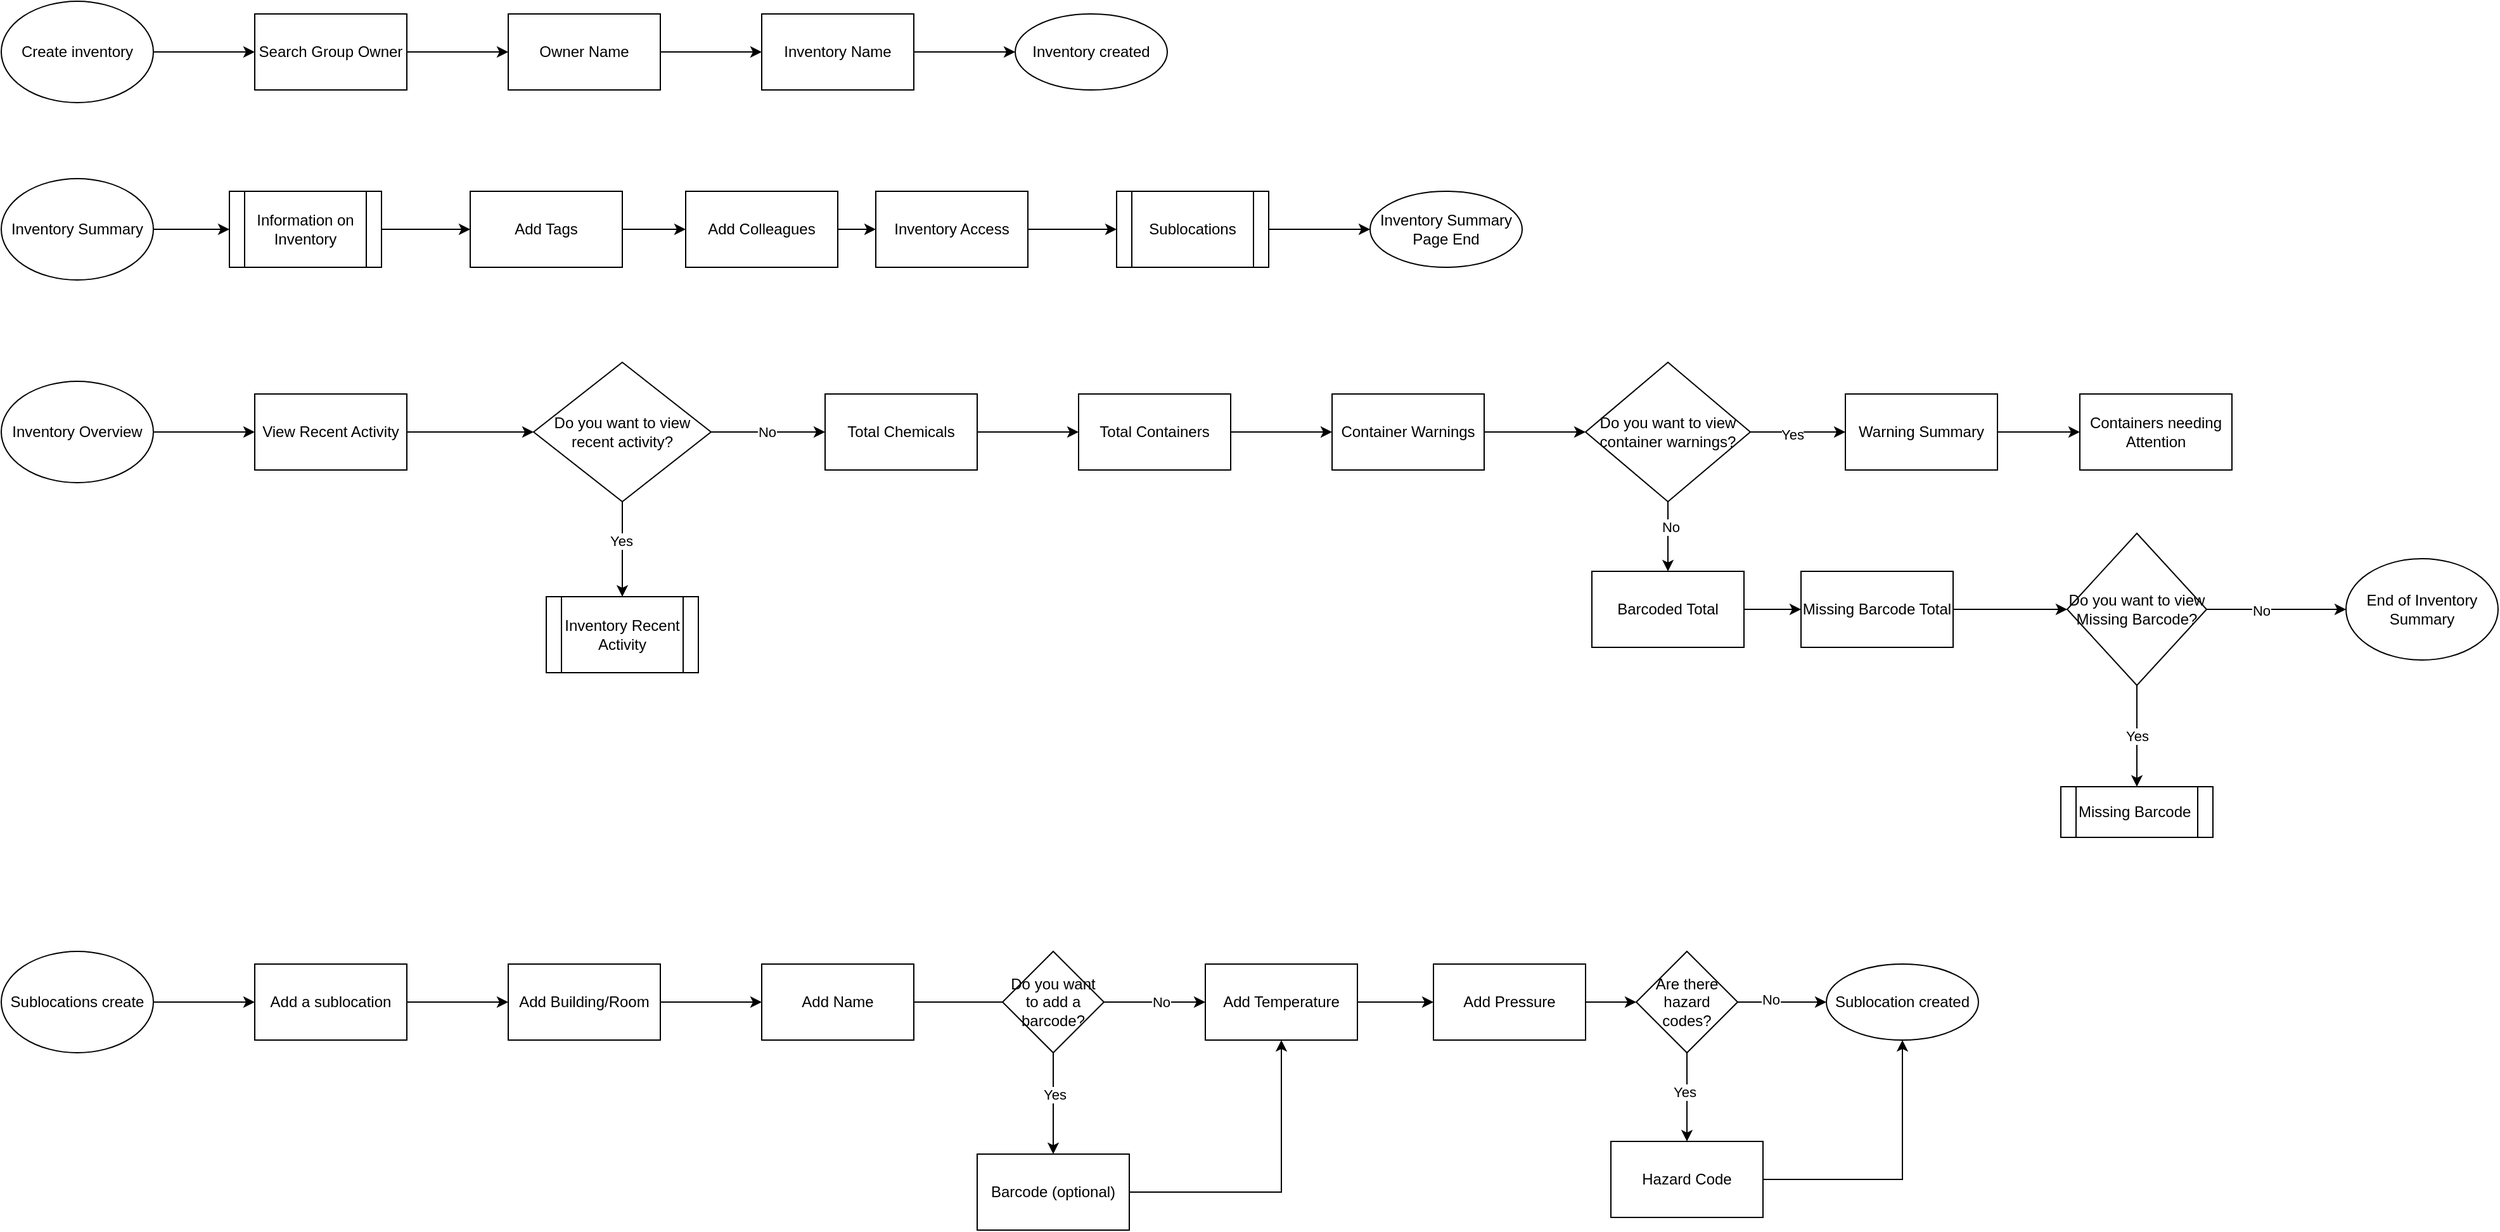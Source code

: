 <mxfile version="16.1.0" type="github">
  <diagram id="J8h-p7_rt16rRzqVJKDh" name="Page-1">
    <mxGraphModel dx="1017" dy="561" grid="1" gridSize="10" guides="1" tooltips="1" connect="1" arrows="1" fold="1" page="1" pageScale="1" pageWidth="850" pageHeight="1100" math="0" shadow="0">
      <root>
        <mxCell id="0" />
        <mxCell id="1" parent="0" />
        <mxCell id="U2cnuOnHCQHUp6ca9xCw-3" value="" style="edgeStyle=orthogonalEdgeStyle;rounded=0;orthogonalLoop=1;jettySize=auto;html=1;" edge="1" parent="1" source="U2cnuOnHCQHUp6ca9xCw-1" target="U2cnuOnHCQHUp6ca9xCw-2">
          <mxGeometry relative="1" as="geometry" />
        </mxCell>
        <mxCell id="U2cnuOnHCQHUp6ca9xCw-1" value="Create inventory" style="ellipse;whiteSpace=wrap;html=1;" vertex="1" parent="1">
          <mxGeometry x="70" y="70" width="120" height="80" as="geometry" />
        </mxCell>
        <mxCell id="U2cnuOnHCQHUp6ca9xCw-5" value="" style="edgeStyle=orthogonalEdgeStyle;rounded=0;orthogonalLoop=1;jettySize=auto;html=1;" edge="1" parent="1" source="U2cnuOnHCQHUp6ca9xCw-2" target="U2cnuOnHCQHUp6ca9xCw-4">
          <mxGeometry relative="1" as="geometry" />
        </mxCell>
        <mxCell id="U2cnuOnHCQHUp6ca9xCw-2" value="Search Group Owner" style="whiteSpace=wrap;html=1;" vertex="1" parent="1">
          <mxGeometry x="270" y="80" width="120" height="60" as="geometry" />
        </mxCell>
        <mxCell id="U2cnuOnHCQHUp6ca9xCw-8" value="" style="edgeStyle=orthogonalEdgeStyle;rounded=0;orthogonalLoop=1;jettySize=auto;html=1;" edge="1" parent="1" source="U2cnuOnHCQHUp6ca9xCw-4" target="U2cnuOnHCQHUp6ca9xCw-7">
          <mxGeometry relative="1" as="geometry" />
        </mxCell>
        <mxCell id="U2cnuOnHCQHUp6ca9xCw-4" value="Owner Name" style="whiteSpace=wrap;html=1;" vertex="1" parent="1">
          <mxGeometry x="470" y="80" width="120" height="60" as="geometry" />
        </mxCell>
        <mxCell id="U2cnuOnHCQHUp6ca9xCw-10" value="" style="edgeStyle=orthogonalEdgeStyle;rounded=0;orthogonalLoop=1;jettySize=auto;html=1;" edge="1" parent="1" source="U2cnuOnHCQHUp6ca9xCw-7" target="U2cnuOnHCQHUp6ca9xCw-9">
          <mxGeometry relative="1" as="geometry" />
        </mxCell>
        <mxCell id="U2cnuOnHCQHUp6ca9xCw-7" value="Inventory Name" style="whiteSpace=wrap;html=1;" vertex="1" parent="1">
          <mxGeometry x="670" y="80" width="120" height="60" as="geometry" />
        </mxCell>
        <mxCell id="U2cnuOnHCQHUp6ca9xCw-9" value="Inventory created" style="ellipse;whiteSpace=wrap;html=1;" vertex="1" parent="1">
          <mxGeometry x="870" y="80" width="120" height="60" as="geometry" />
        </mxCell>
        <mxCell id="U2cnuOnHCQHUp6ca9xCw-21" value="" style="edgeStyle=orthogonalEdgeStyle;rounded=0;orthogonalLoop=1;jettySize=auto;html=1;" edge="1" parent="1" source="U2cnuOnHCQHUp6ca9xCw-11" target="U2cnuOnHCQHUp6ca9xCw-20">
          <mxGeometry relative="1" as="geometry" />
        </mxCell>
        <mxCell id="U2cnuOnHCQHUp6ca9xCw-11" value="Inventory Summary" style="ellipse;whiteSpace=wrap;html=1;" vertex="1" parent="1">
          <mxGeometry x="70" y="210" width="120" height="80" as="geometry" />
        </mxCell>
        <mxCell id="U2cnuOnHCQHUp6ca9xCw-30" value="" style="edgeStyle=orthogonalEdgeStyle;rounded=0;orthogonalLoop=1;jettySize=auto;html=1;" edge="1" parent="1" source="U2cnuOnHCQHUp6ca9xCw-14" target="U2cnuOnHCQHUp6ca9xCw-29">
          <mxGeometry relative="1" as="geometry" />
        </mxCell>
        <mxCell id="U2cnuOnHCQHUp6ca9xCw-14" value="Sublocations" style="shape=process;whiteSpace=wrap;html=1;backgroundOutline=1;" vertex="1" parent="1">
          <mxGeometry x="950" y="220" width="120" height="60" as="geometry" />
        </mxCell>
        <mxCell id="U2cnuOnHCQHUp6ca9xCw-24" value="" style="edgeStyle=orthogonalEdgeStyle;rounded=0;orthogonalLoop=1;jettySize=auto;html=1;" edge="1" parent="1" source="U2cnuOnHCQHUp6ca9xCw-17" target="U2cnuOnHCQHUp6ca9xCw-23">
          <mxGeometry relative="1" as="geometry" />
        </mxCell>
        <mxCell id="U2cnuOnHCQHUp6ca9xCw-17" value="Add Tags" style="whiteSpace=wrap;html=1;" vertex="1" parent="1">
          <mxGeometry x="440" y="220" width="120" height="60" as="geometry" />
        </mxCell>
        <mxCell id="U2cnuOnHCQHUp6ca9xCw-22" value="" style="edgeStyle=orthogonalEdgeStyle;rounded=0;orthogonalLoop=1;jettySize=auto;html=1;" edge="1" parent="1" source="U2cnuOnHCQHUp6ca9xCw-20" target="U2cnuOnHCQHUp6ca9xCw-17">
          <mxGeometry relative="1" as="geometry" />
        </mxCell>
        <mxCell id="U2cnuOnHCQHUp6ca9xCw-20" value="&lt;span&gt;Information on Inventory&lt;/span&gt;" style="shape=process;whiteSpace=wrap;html=1;backgroundOutline=1;" vertex="1" parent="1">
          <mxGeometry x="250" y="220" width="120" height="60" as="geometry" />
        </mxCell>
        <mxCell id="U2cnuOnHCQHUp6ca9xCw-27" value="" style="edgeStyle=orthogonalEdgeStyle;rounded=0;orthogonalLoop=1;jettySize=auto;html=1;" edge="1" parent="1" source="U2cnuOnHCQHUp6ca9xCw-23" target="U2cnuOnHCQHUp6ca9xCw-26">
          <mxGeometry relative="1" as="geometry" />
        </mxCell>
        <mxCell id="U2cnuOnHCQHUp6ca9xCw-23" value="Add Colleagues" style="whiteSpace=wrap;html=1;" vertex="1" parent="1">
          <mxGeometry x="610" y="220" width="120" height="60" as="geometry" />
        </mxCell>
        <mxCell id="U2cnuOnHCQHUp6ca9xCw-28" value="" style="edgeStyle=orthogonalEdgeStyle;rounded=0;orthogonalLoop=1;jettySize=auto;html=1;" edge="1" parent="1" source="U2cnuOnHCQHUp6ca9xCw-26" target="U2cnuOnHCQHUp6ca9xCw-14">
          <mxGeometry relative="1" as="geometry" />
        </mxCell>
        <mxCell id="U2cnuOnHCQHUp6ca9xCw-26" value="Inventory Access" style="whiteSpace=wrap;html=1;" vertex="1" parent="1">
          <mxGeometry x="760" y="220" width="120" height="60" as="geometry" />
        </mxCell>
        <mxCell id="U2cnuOnHCQHUp6ca9xCw-29" value="Inventory Summary Page End" style="ellipse;whiteSpace=wrap;html=1;" vertex="1" parent="1">
          <mxGeometry x="1150" y="220" width="120" height="60" as="geometry" />
        </mxCell>
        <mxCell id="U2cnuOnHCQHUp6ca9xCw-33" value="" style="edgeStyle=orthogonalEdgeStyle;rounded=0;orthogonalLoop=1;jettySize=auto;html=1;" edge="1" parent="1" source="U2cnuOnHCQHUp6ca9xCw-31" target="U2cnuOnHCQHUp6ca9xCw-32">
          <mxGeometry relative="1" as="geometry" />
        </mxCell>
        <mxCell id="U2cnuOnHCQHUp6ca9xCw-31" value="Sublocations create" style="ellipse;whiteSpace=wrap;html=1;" vertex="1" parent="1">
          <mxGeometry x="70" y="820" width="120" height="80" as="geometry" />
        </mxCell>
        <mxCell id="U2cnuOnHCQHUp6ca9xCw-35" value="" style="edgeStyle=orthogonalEdgeStyle;rounded=0;orthogonalLoop=1;jettySize=auto;html=1;" edge="1" parent="1" source="U2cnuOnHCQHUp6ca9xCw-32" target="U2cnuOnHCQHUp6ca9xCw-34">
          <mxGeometry relative="1" as="geometry" />
        </mxCell>
        <mxCell id="U2cnuOnHCQHUp6ca9xCw-32" value="Add a sublocation" style="whiteSpace=wrap;html=1;" vertex="1" parent="1">
          <mxGeometry x="270" y="830" width="120" height="60" as="geometry" />
        </mxCell>
        <mxCell id="U2cnuOnHCQHUp6ca9xCw-37" value="" style="edgeStyle=orthogonalEdgeStyle;rounded=0;orthogonalLoop=1;jettySize=auto;html=1;" edge="1" parent="1" source="U2cnuOnHCQHUp6ca9xCw-34" target="U2cnuOnHCQHUp6ca9xCw-36">
          <mxGeometry relative="1" as="geometry" />
        </mxCell>
        <mxCell id="U2cnuOnHCQHUp6ca9xCw-34" value="Add Building/Room" style="whiteSpace=wrap;html=1;" vertex="1" parent="1">
          <mxGeometry x="470" y="830" width="120" height="60" as="geometry" />
        </mxCell>
        <mxCell id="U2cnuOnHCQHUp6ca9xCw-42" value="" style="edgeStyle=orthogonalEdgeStyle;rounded=0;orthogonalLoop=1;jettySize=auto;html=1;" edge="1" parent="1" source="U2cnuOnHCQHUp6ca9xCw-36" target="U2cnuOnHCQHUp6ca9xCw-41">
          <mxGeometry relative="1" as="geometry" />
        </mxCell>
        <mxCell id="U2cnuOnHCQHUp6ca9xCw-110" value="No" style="edgeLabel;html=1;align=center;verticalAlign=middle;resizable=0;points=[];" vertex="1" connectable="0" parent="U2cnuOnHCQHUp6ca9xCw-42">
          <mxGeometry x="0.696" relative="1" as="geometry">
            <mxPoint as="offset" />
          </mxGeometry>
        </mxCell>
        <mxCell id="U2cnuOnHCQHUp6ca9xCw-36" value="Add Name" style="whiteSpace=wrap;html=1;" vertex="1" parent="1">
          <mxGeometry x="670" y="830" width="120" height="60" as="geometry" />
        </mxCell>
        <mxCell id="U2cnuOnHCQHUp6ca9xCw-111" style="edgeStyle=orthogonalEdgeStyle;rounded=0;orthogonalLoop=1;jettySize=auto;html=1;exitX=1;exitY=0.5;exitDx=0;exitDy=0;entryX=0.5;entryY=1;entryDx=0;entryDy=0;" edge="1" parent="1" source="U2cnuOnHCQHUp6ca9xCw-38" target="U2cnuOnHCQHUp6ca9xCw-41">
          <mxGeometry relative="1" as="geometry" />
        </mxCell>
        <mxCell id="U2cnuOnHCQHUp6ca9xCw-38" value="Barcode (optional)" style="whiteSpace=wrap;html=1;" vertex="1" parent="1">
          <mxGeometry x="840" y="980" width="120" height="60" as="geometry" />
        </mxCell>
        <mxCell id="U2cnuOnHCQHUp6ca9xCw-44" value="" style="edgeStyle=orthogonalEdgeStyle;rounded=0;orthogonalLoop=1;jettySize=auto;html=1;" edge="1" parent="1" source="U2cnuOnHCQHUp6ca9xCw-41" target="U2cnuOnHCQHUp6ca9xCw-43">
          <mxGeometry relative="1" as="geometry" />
        </mxCell>
        <mxCell id="U2cnuOnHCQHUp6ca9xCw-41" value="Add Temperature" style="whiteSpace=wrap;html=1;" vertex="1" parent="1">
          <mxGeometry x="1020" y="830" width="120" height="60" as="geometry" />
        </mxCell>
        <mxCell id="U2cnuOnHCQHUp6ca9xCw-113" value="" style="edgeStyle=orthogonalEdgeStyle;rounded=0;orthogonalLoop=1;jettySize=auto;html=1;" edge="1" parent="1" source="U2cnuOnHCQHUp6ca9xCw-43" target="U2cnuOnHCQHUp6ca9xCw-112">
          <mxGeometry relative="1" as="geometry" />
        </mxCell>
        <mxCell id="U2cnuOnHCQHUp6ca9xCw-43" value="Add Pressure" style="whiteSpace=wrap;html=1;" vertex="1" parent="1">
          <mxGeometry x="1200" y="830" width="120" height="60" as="geometry" />
        </mxCell>
        <mxCell id="U2cnuOnHCQHUp6ca9xCw-45" value="Sublocation created" style="ellipse;whiteSpace=wrap;html=1;" vertex="1" parent="1">
          <mxGeometry x="1510" y="830" width="120" height="60" as="geometry" />
        </mxCell>
        <mxCell id="U2cnuOnHCQHUp6ca9xCw-52" value="" style="edgeStyle=orthogonalEdgeStyle;rounded=0;orthogonalLoop=1;jettySize=auto;html=1;" edge="1" parent="1" source="U2cnuOnHCQHUp6ca9xCw-50" target="U2cnuOnHCQHUp6ca9xCw-45">
          <mxGeometry relative="1" as="geometry" />
        </mxCell>
        <mxCell id="U2cnuOnHCQHUp6ca9xCw-50" value="Hazard Code" style="rounded=0;whiteSpace=wrap;html=1;" vertex="1" parent="1">
          <mxGeometry x="1340" y="970" width="120" height="60" as="geometry" />
        </mxCell>
        <mxCell id="U2cnuOnHCQHUp6ca9xCw-55" value="" style="edgeStyle=orthogonalEdgeStyle;rounded=0;orthogonalLoop=1;jettySize=auto;html=1;" edge="1" parent="1" source="U2cnuOnHCQHUp6ca9xCw-53" target="U2cnuOnHCQHUp6ca9xCw-54">
          <mxGeometry relative="1" as="geometry" />
        </mxCell>
        <mxCell id="U2cnuOnHCQHUp6ca9xCw-53" value="Inventory Overview" style="ellipse;whiteSpace=wrap;html=1;" vertex="1" parent="1">
          <mxGeometry x="70" y="370" width="120" height="80" as="geometry" />
        </mxCell>
        <mxCell id="U2cnuOnHCQHUp6ca9xCw-57" value="" style="edgeStyle=orthogonalEdgeStyle;rounded=0;orthogonalLoop=1;jettySize=auto;html=1;" edge="1" parent="1" source="U2cnuOnHCQHUp6ca9xCw-54" target="U2cnuOnHCQHUp6ca9xCw-56">
          <mxGeometry relative="1" as="geometry" />
        </mxCell>
        <mxCell id="U2cnuOnHCQHUp6ca9xCw-54" value="View Recent Activity" style="whiteSpace=wrap;html=1;" vertex="1" parent="1">
          <mxGeometry x="270" y="380" width="120" height="60" as="geometry" />
        </mxCell>
        <mxCell id="U2cnuOnHCQHUp6ca9xCw-60" value="" style="edgeStyle=orthogonalEdgeStyle;rounded=0;orthogonalLoop=1;jettySize=auto;html=1;" edge="1" parent="1" source="U2cnuOnHCQHUp6ca9xCw-56">
          <mxGeometry relative="1" as="geometry">
            <mxPoint x="560" y="540" as="targetPoint" />
          </mxGeometry>
        </mxCell>
        <mxCell id="U2cnuOnHCQHUp6ca9xCw-61" value="Yes" style="edgeLabel;html=1;align=center;verticalAlign=middle;resizable=0;points=[];" vertex="1" connectable="0" parent="U2cnuOnHCQHUp6ca9xCw-60">
          <mxGeometry x="-0.173" y="-1" relative="1" as="geometry">
            <mxPoint as="offset" />
          </mxGeometry>
        </mxCell>
        <mxCell id="U2cnuOnHCQHUp6ca9xCw-66" value="" style="edgeStyle=orthogonalEdgeStyle;rounded=0;orthogonalLoop=1;jettySize=auto;html=1;" edge="1" parent="1" source="U2cnuOnHCQHUp6ca9xCw-56" target="U2cnuOnHCQHUp6ca9xCw-65">
          <mxGeometry relative="1" as="geometry" />
        </mxCell>
        <mxCell id="U2cnuOnHCQHUp6ca9xCw-67" value="No" style="edgeLabel;html=1;align=center;verticalAlign=middle;resizable=0;points=[];" vertex="1" connectable="0" parent="U2cnuOnHCQHUp6ca9xCw-66">
          <mxGeometry x="-0.022" y="-3" relative="1" as="geometry">
            <mxPoint y="-3" as="offset" />
          </mxGeometry>
        </mxCell>
        <mxCell id="U2cnuOnHCQHUp6ca9xCw-56" value="Do you want to view recent activity?" style="rhombus;whiteSpace=wrap;html=1;" vertex="1" parent="1">
          <mxGeometry x="490" y="355" width="140" height="110" as="geometry" />
        </mxCell>
        <mxCell id="U2cnuOnHCQHUp6ca9xCw-62" value="Inventory Recent Activity" style="shape=process;whiteSpace=wrap;html=1;backgroundOutline=1;" vertex="1" parent="1">
          <mxGeometry x="500" y="540" width="120" height="60" as="geometry" />
        </mxCell>
        <mxCell id="U2cnuOnHCQHUp6ca9xCw-69" value="" style="edgeStyle=orthogonalEdgeStyle;rounded=0;orthogonalLoop=1;jettySize=auto;html=1;" edge="1" parent="1" source="U2cnuOnHCQHUp6ca9xCw-65" target="U2cnuOnHCQHUp6ca9xCw-68">
          <mxGeometry relative="1" as="geometry" />
        </mxCell>
        <mxCell id="U2cnuOnHCQHUp6ca9xCw-65" value="Total Chemicals" style="whiteSpace=wrap;html=1;" vertex="1" parent="1">
          <mxGeometry x="720" y="380" width="120" height="60" as="geometry" />
        </mxCell>
        <mxCell id="U2cnuOnHCQHUp6ca9xCw-71" value="" style="edgeStyle=orthogonalEdgeStyle;rounded=0;orthogonalLoop=1;jettySize=auto;html=1;" edge="1" parent="1" source="U2cnuOnHCQHUp6ca9xCw-68" target="U2cnuOnHCQHUp6ca9xCw-70">
          <mxGeometry relative="1" as="geometry" />
        </mxCell>
        <mxCell id="U2cnuOnHCQHUp6ca9xCw-68" value="Total Containers" style="whiteSpace=wrap;html=1;" vertex="1" parent="1">
          <mxGeometry x="920" y="380" width="120" height="60" as="geometry" />
        </mxCell>
        <mxCell id="U2cnuOnHCQHUp6ca9xCw-73" value="" style="edgeStyle=orthogonalEdgeStyle;rounded=0;orthogonalLoop=1;jettySize=auto;html=1;" edge="1" parent="1" source="U2cnuOnHCQHUp6ca9xCw-70" target="U2cnuOnHCQHUp6ca9xCw-72">
          <mxGeometry relative="1" as="geometry" />
        </mxCell>
        <mxCell id="U2cnuOnHCQHUp6ca9xCw-70" value="Container Warnings" style="whiteSpace=wrap;html=1;" vertex="1" parent="1">
          <mxGeometry x="1120" y="380" width="120" height="60" as="geometry" />
        </mxCell>
        <mxCell id="U2cnuOnHCQHUp6ca9xCw-75" value="" style="edgeStyle=orthogonalEdgeStyle;rounded=0;orthogonalLoop=1;jettySize=auto;html=1;exitX=1;exitY=0.5;exitDx=0;exitDy=0;" edge="1" parent="1" source="U2cnuOnHCQHUp6ca9xCw-72" target="U2cnuOnHCQHUp6ca9xCw-74">
          <mxGeometry relative="1" as="geometry" />
        </mxCell>
        <mxCell id="U2cnuOnHCQHUp6ca9xCw-76" value="Yes" style="edgeLabel;html=1;align=center;verticalAlign=middle;resizable=0;points=[];" vertex="1" connectable="0" parent="U2cnuOnHCQHUp6ca9xCw-75">
          <mxGeometry x="-0.124" y="-2" relative="1" as="geometry">
            <mxPoint as="offset" />
          </mxGeometry>
        </mxCell>
        <mxCell id="U2cnuOnHCQHUp6ca9xCw-80" value="" style="edgeStyle=orthogonalEdgeStyle;rounded=0;orthogonalLoop=1;jettySize=auto;html=1;exitX=0.5;exitY=1;exitDx=0;exitDy=0;" edge="1" parent="1" source="U2cnuOnHCQHUp6ca9xCw-72" target="U2cnuOnHCQHUp6ca9xCw-79">
          <mxGeometry relative="1" as="geometry">
            <mxPoint x="1360" y="550" as="sourcePoint" />
          </mxGeometry>
        </mxCell>
        <mxCell id="U2cnuOnHCQHUp6ca9xCw-81" value="No" style="edgeLabel;html=1;align=center;verticalAlign=middle;resizable=0;points=[];" vertex="1" connectable="0" parent="U2cnuOnHCQHUp6ca9xCw-80">
          <mxGeometry x="-0.271" y="2" relative="1" as="geometry">
            <mxPoint as="offset" />
          </mxGeometry>
        </mxCell>
        <mxCell id="U2cnuOnHCQHUp6ca9xCw-72" value="Do you want to view container warnings?" style="rhombus;whiteSpace=wrap;html=1;" vertex="1" parent="1">
          <mxGeometry x="1320" y="355" width="130" height="110" as="geometry" />
        </mxCell>
        <mxCell id="U2cnuOnHCQHUp6ca9xCw-78" value="" style="edgeStyle=orthogonalEdgeStyle;rounded=0;orthogonalLoop=1;jettySize=auto;html=1;" edge="1" parent="1" source="U2cnuOnHCQHUp6ca9xCw-74" target="U2cnuOnHCQHUp6ca9xCw-77">
          <mxGeometry relative="1" as="geometry" />
        </mxCell>
        <mxCell id="U2cnuOnHCQHUp6ca9xCw-74" value="Warning Summary" style="whiteSpace=wrap;html=1;" vertex="1" parent="1">
          <mxGeometry x="1525" y="380" width="120" height="60" as="geometry" />
        </mxCell>
        <mxCell id="U2cnuOnHCQHUp6ca9xCw-77" value="Containers needing Attention" style="whiteSpace=wrap;html=1;" vertex="1" parent="1">
          <mxGeometry x="1710" y="380" width="120" height="60" as="geometry" />
        </mxCell>
        <mxCell id="U2cnuOnHCQHUp6ca9xCw-85" value="" style="edgeStyle=orthogonalEdgeStyle;rounded=0;orthogonalLoop=1;jettySize=auto;html=1;" edge="1" parent="1" source="U2cnuOnHCQHUp6ca9xCw-79" target="U2cnuOnHCQHUp6ca9xCw-84">
          <mxGeometry relative="1" as="geometry" />
        </mxCell>
        <mxCell id="U2cnuOnHCQHUp6ca9xCw-79" value="Barcoded Total" style="whiteSpace=wrap;html=1;" vertex="1" parent="1">
          <mxGeometry x="1325" y="520" width="120" height="60" as="geometry" />
        </mxCell>
        <mxCell id="U2cnuOnHCQHUp6ca9xCw-102" value="" style="edgeStyle=orthogonalEdgeStyle;rounded=0;orthogonalLoop=1;jettySize=auto;html=1;" edge="1" parent="1" source="U2cnuOnHCQHUp6ca9xCw-84" target="U2cnuOnHCQHUp6ca9xCw-86">
          <mxGeometry relative="1" as="geometry" />
        </mxCell>
        <mxCell id="U2cnuOnHCQHUp6ca9xCw-84" value="Missing Barcode Total" style="whiteSpace=wrap;html=1;" vertex="1" parent="1">
          <mxGeometry x="1490" y="520" width="120" height="60" as="geometry" />
        </mxCell>
        <mxCell id="U2cnuOnHCQHUp6ca9xCw-89" value="Yes" style="edgeStyle=orthogonalEdgeStyle;rounded=0;orthogonalLoop=1;jettySize=auto;html=1;entryX=0.5;entryY=0;entryDx=0;entryDy=0;exitX=0.5;exitY=1;exitDx=0;exitDy=0;" edge="1" parent="1" source="U2cnuOnHCQHUp6ca9xCw-86" target="U2cnuOnHCQHUp6ca9xCw-95">
          <mxGeometry relative="1" as="geometry">
            <mxPoint x="2115" y="410" as="targetPoint" />
          </mxGeometry>
        </mxCell>
        <mxCell id="U2cnuOnHCQHUp6ca9xCw-91" value="" style="edgeStyle=orthogonalEdgeStyle;rounded=0;orthogonalLoop=1;jettySize=auto;html=1;entryX=0;entryY=0.5;entryDx=0;entryDy=0;exitX=1;exitY=0.5;exitDx=0;exitDy=0;" edge="1" parent="1" source="U2cnuOnHCQHUp6ca9xCw-86" target="U2cnuOnHCQHUp6ca9xCw-100">
          <mxGeometry relative="1" as="geometry">
            <mxPoint x="2170" y="520" as="sourcePoint" />
            <mxPoint x="2100" y="570" as="targetPoint" />
          </mxGeometry>
        </mxCell>
        <mxCell id="U2cnuOnHCQHUp6ca9xCw-94" value="No" style="edgeLabel;html=1;align=center;verticalAlign=middle;resizable=0;points=[];" vertex="1" connectable="0" parent="U2cnuOnHCQHUp6ca9xCw-91">
          <mxGeometry x="-0.229" y="-1" relative="1" as="geometry">
            <mxPoint as="offset" />
          </mxGeometry>
        </mxCell>
        <mxCell id="U2cnuOnHCQHUp6ca9xCw-86" value="&lt;span&gt;Do you want to view Missing Barcode?&lt;/span&gt;" style="rhombus;whiteSpace=wrap;html=1;" vertex="1" parent="1">
          <mxGeometry x="1700" y="490" width="110" height="120" as="geometry" />
        </mxCell>
        <mxCell id="U2cnuOnHCQHUp6ca9xCw-95" value="Missing Barcode&amp;nbsp;" style="shape=process;whiteSpace=wrap;html=1;backgroundOutline=1;" vertex="1" parent="1">
          <mxGeometry x="1695" y="690" width="120" height="40" as="geometry" />
        </mxCell>
        <mxCell id="U2cnuOnHCQHUp6ca9xCw-100" value="End of Inventory Summary" style="ellipse;whiteSpace=wrap;html=1;" vertex="1" parent="1">
          <mxGeometry x="1920" y="510" width="120" height="80" as="geometry" />
        </mxCell>
        <mxCell id="U2cnuOnHCQHUp6ca9xCw-108" value="" style="edgeStyle=orthogonalEdgeStyle;rounded=0;orthogonalLoop=1;jettySize=auto;html=1;" edge="1" parent="1" source="U2cnuOnHCQHUp6ca9xCw-106" target="U2cnuOnHCQHUp6ca9xCw-38">
          <mxGeometry relative="1" as="geometry" />
        </mxCell>
        <mxCell id="U2cnuOnHCQHUp6ca9xCw-109" value="Yes" style="edgeLabel;html=1;align=center;verticalAlign=middle;resizable=0;points=[];" vertex="1" connectable="0" parent="U2cnuOnHCQHUp6ca9xCw-108">
          <mxGeometry x="-0.175" y="1" relative="1" as="geometry">
            <mxPoint as="offset" />
          </mxGeometry>
        </mxCell>
        <mxCell id="U2cnuOnHCQHUp6ca9xCw-106" value="Do you want to add a barcode?" style="rhombus;whiteSpace=wrap;html=1;" vertex="1" parent="1">
          <mxGeometry x="860" y="820" width="80" height="80" as="geometry" />
        </mxCell>
        <mxCell id="U2cnuOnHCQHUp6ca9xCw-107" value="" style="edgeStyle=orthogonalEdgeStyle;rounded=0;orthogonalLoop=1;jettySize=auto;html=1;endArrow=none;" edge="1" parent="1" source="U2cnuOnHCQHUp6ca9xCw-36" target="U2cnuOnHCQHUp6ca9xCw-106">
          <mxGeometry relative="1" as="geometry">
            <mxPoint x="730" y="890" as="sourcePoint" />
            <mxPoint x="730" y="1010" as="targetPoint" />
          </mxGeometry>
        </mxCell>
        <mxCell id="U2cnuOnHCQHUp6ca9xCw-114" value="" style="edgeStyle=orthogonalEdgeStyle;rounded=0;orthogonalLoop=1;jettySize=auto;html=1;" edge="1" parent="1" source="U2cnuOnHCQHUp6ca9xCw-112" target="U2cnuOnHCQHUp6ca9xCw-50">
          <mxGeometry relative="1" as="geometry" />
        </mxCell>
        <mxCell id="U2cnuOnHCQHUp6ca9xCw-115" value="Yes" style="edgeLabel;html=1;align=center;verticalAlign=middle;resizable=0;points=[];" vertex="1" connectable="0" parent="U2cnuOnHCQHUp6ca9xCw-114">
          <mxGeometry x="-0.12" y="-2" relative="1" as="geometry">
            <mxPoint as="offset" />
          </mxGeometry>
        </mxCell>
        <mxCell id="U2cnuOnHCQHUp6ca9xCw-116" value="" style="edgeStyle=orthogonalEdgeStyle;rounded=0;orthogonalLoop=1;jettySize=auto;html=1;" edge="1" parent="1" source="U2cnuOnHCQHUp6ca9xCw-112" target="U2cnuOnHCQHUp6ca9xCw-45">
          <mxGeometry relative="1" as="geometry" />
        </mxCell>
        <mxCell id="U2cnuOnHCQHUp6ca9xCw-117" value="No" style="edgeLabel;html=1;align=center;verticalAlign=middle;resizable=0;points=[];" vertex="1" connectable="0" parent="U2cnuOnHCQHUp6ca9xCw-116">
          <mxGeometry x="-0.257" y="2" relative="1" as="geometry">
            <mxPoint as="offset" />
          </mxGeometry>
        </mxCell>
        <mxCell id="U2cnuOnHCQHUp6ca9xCw-112" value="Are there hazard codes?" style="rhombus;whiteSpace=wrap;html=1;" vertex="1" parent="1">
          <mxGeometry x="1360" y="820" width="80" height="80" as="geometry" />
        </mxCell>
      </root>
    </mxGraphModel>
  </diagram>
</mxfile>
